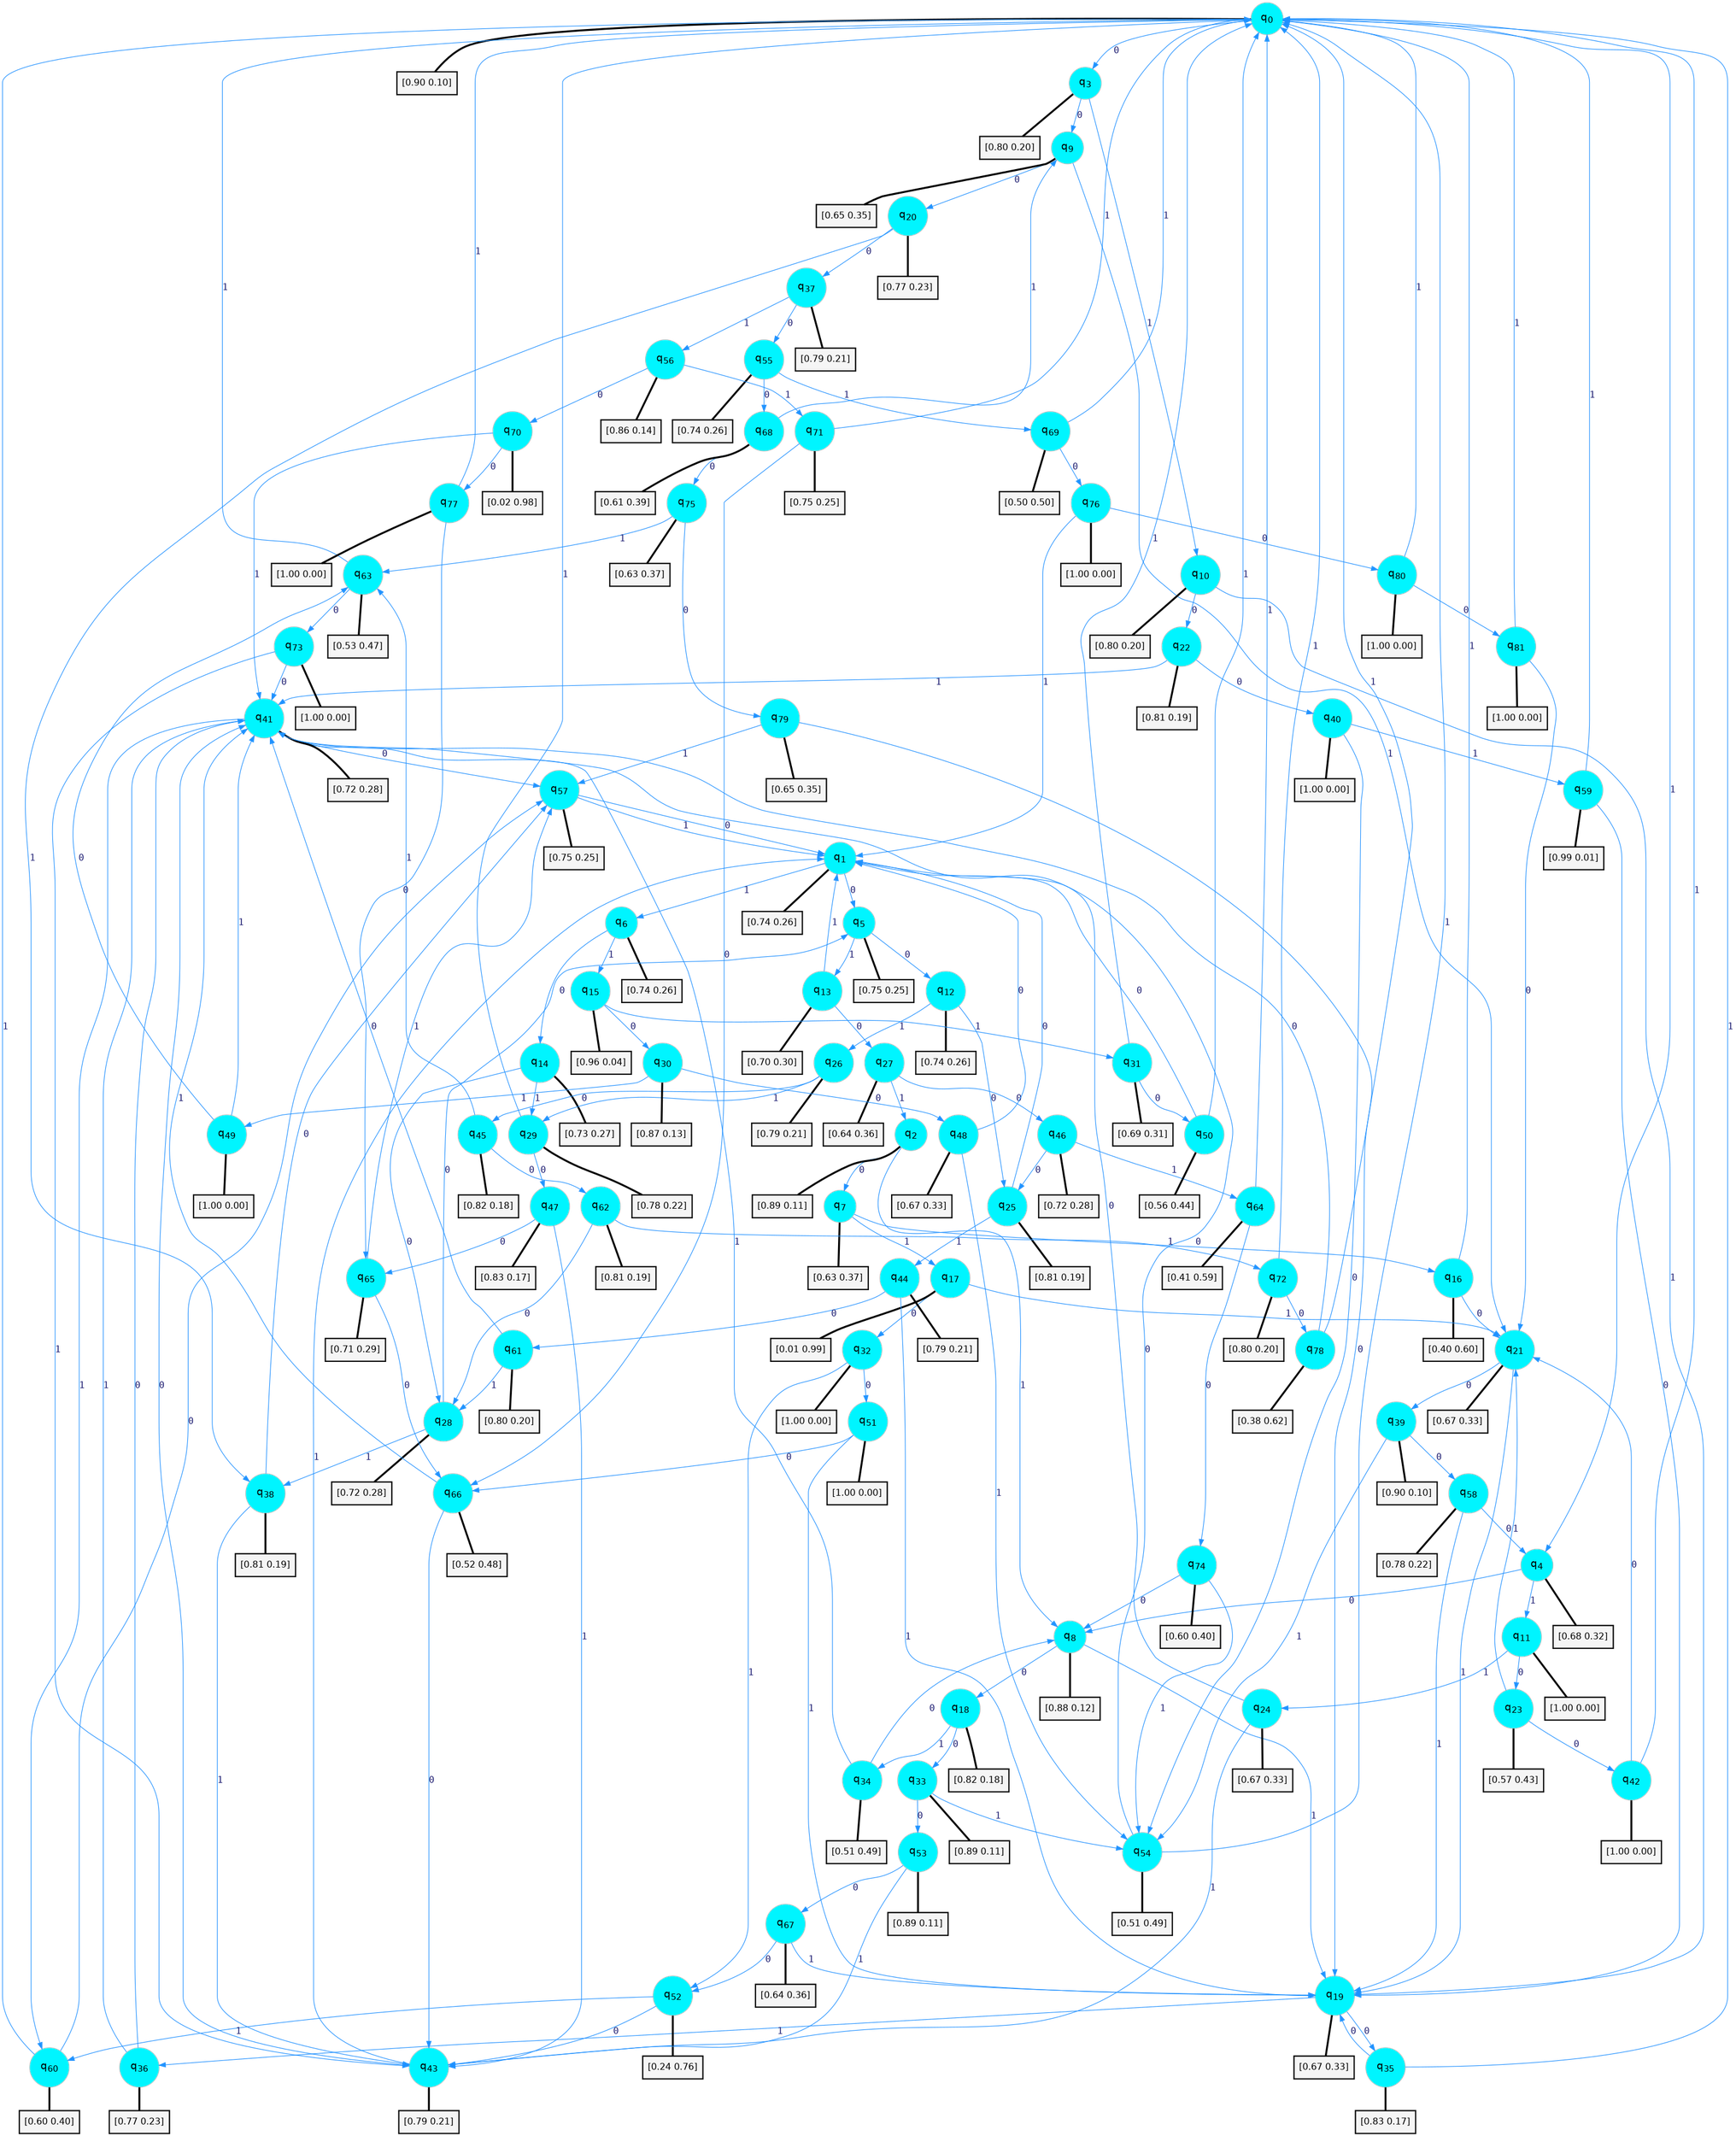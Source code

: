 digraph G {
graph [
bgcolor=transparent, dpi=300, rankdir=TD, size="40,25"];
node [
color=gray, fillcolor=turquoise1, fontcolor=black, fontname=Helvetica, fontsize=16, fontweight=bold, shape=circle, style=filled];
edge [
arrowsize=1, color=dodgerblue1, fontcolor=midnightblue, fontname=courier, fontweight=bold, penwidth=1, style=solid, weight=20];
0[label=<q<SUB>0</SUB>>];
1[label=<q<SUB>1</SUB>>];
2[label=<q<SUB>2</SUB>>];
3[label=<q<SUB>3</SUB>>];
4[label=<q<SUB>4</SUB>>];
5[label=<q<SUB>5</SUB>>];
6[label=<q<SUB>6</SUB>>];
7[label=<q<SUB>7</SUB>>];
8[label=<q<SUB>8</SUB>>];
9[label=<q<SUB>9</SUB>>];
10[label=<q<SUB>10</SUB>>];
11[label=<q<SUB>11</SUB>>];
12[label=<q<SUB>12</SUB>>];
13[label=<q<SUB>13</SUB>>];
14[label=<q<SUB>14</SUB>>];
15[label=<q<SUB>15</SUB>>];
16[label=<q<SUB>16</SUB>>];
17[label=<q<SUB>17</SUB>>];
18[label=<q<SUB>18</SUB>>];
19[label=<q<SUB>19</SUB>>];
20[label=<q<SUB>20</SUB>>];
21[label=<q<SUB>21</SUB>>];
22[label=<q<SUB>22</SUB>>];
23[label=<q<SUB>23</SUB>>];
24[label=<q<SUB>24</SUB>>];
25[label=<q<SUB>25</SUB>>];
26[label=<q<SUB>26</SUB>>];
27[label=<q<SUB>27</SUB>>];
28[label=<q<SUB>28</SUB>>];
29[label=<q<SUB>29</SUB>>];
30[label=<q<SUB>30</SUB>>];
31[label=<q<SUB>31</SUB>>];
32[label=<q<SUB>32</SUB>>];
33[label=<q<SUB>33</SUB>>];
34[label=<q<SUB>34</SUB>>];
35[label=<q<SUB>35</SUB>>];
36[label=<q<SUB>36</SUB>>];
37[label=<q<SUB>37</SUB>>];
38[label=<q<SUB>38</SUB>>];
39[label=<q<SUB>39</SUB>>];
40[label=<q<SUB>40</SUB>>];
41[label=<q<SUB>41</SUB>>];
42[label=<q<SUB>42</SUB>>];
43[label=<q<SUB>43</SUB>>];
44[label=<q<SUB>44</SUB>>];
45[label=<q<SUB>45</SUB>>];
46[label=<q<SUB>46</SUB>>];
47[label=<q<SUB>47</SUB>>];
48[label=<q<SUB>48</SUB>>];
49[label=<q<SUB>49</SUB>>];
50[label=<q<SUB>50</SUB>>];
51[label=<q<SUB>51</SUB>>];
52[label=<q<SUB>52</SUB>>];
53[label=<q<SUB>53</SUB>>];
54[label=<q<SUB>54</SUB>>];
55[label=<q<SUB>55</SUB>>];
56[label=<q<SUB>56</SUB>>];
57[label=<q<SUB>57</SUB>>];
58[label=<q<SUB>58</SUB>>];
59[label=<q<SUB>59</SUB>>];
60[label=<q<SUB>60</SUB>>];
61[label=<q<SUB>61</SUB>>];
62[label=<q<SUB>62</SUB>>];
63[label=<q<SUB>63</SUB>>];
64[label=<q<SUB>64</SUB>>];
65[label=<q<SUB>65</SUB>>];
66[label=<q<SUB>66</SUB>>];
67[label=<q<SUB>67</SUB>>];
68[label=<q<SUB>68</SUB>>];
69[label=<q<SUB>69</SUB>>];
70[label=<q<SUB>70</SUB>>];
71[label=<q<SUB>71</SUB>>];
72[label=<q<SUB>72</SUB>>];
73[label=<q<SUB>73</SUB>>];
74[label=<q<SUB>74</SUB>>];
75[label=<q<SUB>75</SUB>>];
76[label=<q<SUB>76</SUB>>];
77[label=<q<SUB>77</SUB>>];
78[label=<q<SUB>78</SUB>>];
79[label=<q<SUB>79</SUB>>];
80[label=<q<SUB>80</SUB>>];
81[label=<q<SUB>81</SUB>>];
82[label="[0.90 0.10]", shape=box,fontcolor=black, fontname=Helvetica, fontsize=14, penwidth=2, fillcolor=whitesmoke,color=black];
83[label="[0.74 0.26]", shape=box,fontcolor=black, fontname=Helvetica, fontsize=14, penwidth=2, fillcolor=whitesmoke,color=black];
84[label="[0.89 0.11]", shape=box,fontcolor=black, fontname=Helvetica, fontsize=14, penwidth=2, fillcolor=whitesmoke,color=black];
85[label="[0.80 0.20]", shape=box,fontcolor=black, fontname=Helvetica, fontsize=14, penwidth=2, fillcolor=whitesmoke,color=black];
86[label="[0.68 0.32]", shape=box,fontcolor=black, fontname=Helvetica, fontsize=14, penwidth=2, fillcolor=whitesmoke,color=black];
87[label="[0.75 0.25]", shape=box,fontcolor=black, fontname=Helvetica, fontsize=14, penwidth=2, fillcolor=whitesmoke,color=black];
88[label="[0.74 0.26]", shape=box,fontcolor=black, fontname=Helvetica, fontsize=14, penwidth=2, fillcolor=whitesmoke,color=black];
89[label="[0.63 0.37]", shape=box,fontcolor=black, fontname=Helvetica, fontsize=14, penwidth=2, fillcolor=whitesmoke,color=black];
90[label="[0.88 0.12]", shape=box,fontcolor=black, fontname=Helvetica, fontsize=14, penwidth=2, fillcolor=whitesmoke,color=black];
91[label="[0.65 0.35]", shape=box,fontcolor=black, fontname=Helvetica, fontsize=14, penwidth=2, fillcolor=whitesmoke,color=black];
92[label="[0.80 0.20]", shape=box,fontcolor=black, fontname=Helvetica, fontsize=14, penwidth=2, fillcolor=whitesmoke,color=black];
93[label="[1.00 0.00]", shape=box,fontcolor=black, fontname=Helvetica, fontsize=14, penwidth=2, fillcolor=whitesmoke,color=black];
94[label="[0.74 0.26]", shape=box,fontcolor=black, fontname=Helvetica, fontsize=14, penwidth=2, fillcolor=whitesmoke,color=black];
95[label="[0.70 0.30]", shape=box,fontcolor=black, fontname=Helvetica, fontsize=14, penwidth=2, fillcolor=whitesmoke,color=black];
96[label="[0.73 0.27]", shape=box,fontcolor=black, fontname=Helvetica, fontsize=14, penwidth=2, fillcolor=whitesmoke,color=black];
97[label="[0.96 0.04]", shape=box,fontcolor=black, fontname=Helvetica, fontsize=14, penwidth=2, fillcolor=whitesmoke,color=black];
98[label="[0.40 0.60]", shape=box,fontcolor=black, fontname=Helvetica, fontsize=14, penwidth=2, fillcolor=whitesmoke,color=black];
99[label="[0.01 0.99]", shape=box,fontcolor=black, fontname=Helvetica, fontsize=14, penwidth=2, fillcolor=whitesmoke,color=black];
100[label="[0.82 0.18]", shape=box,fontcolor=black, fontname=Helvetica, fontsize=14, penwidth=2, fillcolor=whitesmoke,color=black];
101[label="[0.67 0.33]", shape=box,fontcolor=black, fontname=Helvetica, fontsize=14, penwidth=2, fillcolor=whitesmoke,color=black];
102[label="[0.77 0.23]", shape=box,fontcolor=black, fontname=Helvetica, fontsize=14, penwidth=2, fillcolor=whitesmoke,color=black];
103[label="[0.67 0.33]", shape=box,fontcolor=black, fontname=Helvetica, fontsize=14, penwidth=2, fillcolor=whitesmoke,color=black];
104[label="[0.81 0.19]", shape=box,fontcolor=black, fontname=Helvetica, fontsize=14, penwidth=2, fillcolor=whitesmoke,color=black];
105[label="[0.57 0.43]", shape=box,fontcolor=black, fontname=Helvetica, fontsize=14, penwidth=2, fillcolor=whitesmoke,color=black];
106[label="[0.67 0.33]", shape=box,fontcolor=black, fontname=Helvetica, fontsize=14, penwidth=2, fillcolor=whitesmoke,color=black];
107[label="[0.81 0.19]", shape=box,fontcolor=black, fontname=Helvetica, fontsize=14, penwidth=2, fillcolor=whitesmoke,color=black];
108[label="[0.79 0.21]", shape=box,fontcolor=black, fontname=Helvetica, fontsize=14, penwidth=2, fillcolor=whitesmoke,color=black];
109[label="[0.64 0.36]", shape=box,fontcolor=black, fontname=Helvetica, fontsize=14, penwidth=2, fillcolor=whitesmoke,color=black];
110[label="[0.72 0.28]", shape=box,fontcolor=black, fontname=Helvetica, fontsize=14, penwidth=2, fillcolor=whitesmoke,color=black];
111[label="[0.78 0.22]", shape=box,fontcolor=black, fontname=Helvetica, fontsize=14, penwidth=2, fillcolor=whitesmoke,color=black];
112[label="[0.87 0.13]", shape=box,fontcolor=black, fontname=Helvetica, fontsize=14, penwidth=2, fillcolor=whitesmoke,color=black];
113[label="[0.69 0.31]", shape=box,fontcolor=black, fontname=Helvetica, fontsize=14, penwidth=2, fillcolor=whitesmoke,color=black];
114[label="[1.00 0.00]", shape=box,fontcolor=black, fontname=Helvetica, fontsize=14, penwidth=2, fillcolor=whitesmoke,color=black];
115[label="[0.89 0.11]", shape=box,fontcolor=black, fontname=Helvetica, fontsize=14, penwidth=2, fillcolor=whitesmoke,color=black];
116[label="[0.51 0.49]", shape=box,fontcolor=black, fontname=Helvetica, fontsize=14, penwidth=2, fillcolor=whitesmoke,color=black];
117[label="[0.83 0.17]", shape=box,fontcolor=black, fontname=Helvetica, fontsize=14, penwidth=2, fillcolor=whitesmoke,color=black];
118[label="[0.77 0.23]", shape=box,fontcolor=black, fontname=Helvetica, fontsize=14, penwidth=2, fillcolor=whitesmoke,color=black];
119[label="[0.79 0.21]", shape=box,fontcolor=black, fontname=Helvetica, fontsize=14, penwidth=2, fillcolor=whitesmoke,color=black];
120[label="[0.81 0.19]", shape=box,fontcolor=black, fontname=Helvetica, fontsize=14, penwidth=2, fillcolor=whitesmoke,color=black];
121[label="[0.90 0.10]", shape=box,fontcolor=black, fontname=Helvetica, fontsize=14, penwidth=2, fillcolor=whitesmoke,color=black];
122[label="[1.00 0.00]", shape=box,fontcolor=black, fontname=Helvetica, fontsize=14, penwidth=2, fillcolor=whitesmoke,color=black];
123[label="[0.72 0.28]", shape=box,fontcolor=black, fontname=Helvetica, fontsize=14, penwidth=2, fillcolor=whitesmoke,color=black];
124[label="[1.00 0.00]", shape=box,fontcolor=black, fontname=Helvetica, fontsize=14, penwidth=2, fillcolor=whitesmoke,color=black];
125[label="[0.79 0.21]", shape=box,fontcolor=black, fontname=Helvetica, fontsize=14, penwidth=2, fillcolor=whitesmoke,color=black];
126[label="[0.79 0.21]", shape=box,fontcolor=black, fontname=Helvetica, fontsize=14, penwidth=2, fillcolor=whitesmoke,color=black];
127[label="[0.82 0.18]", shape=box,fontcolor=black, fontname=Helvetica, fontsize=14, penwidth=2, fillcolor=whitesmoke,color=black];
128[label="[0.72 0.28]", shape=box,fontcolor=black, fontname=Helvetica, fontsize=14, penwidth=2, fillcolor=whitesmoke,color=black];
129[label="[0.83 0.17]", shape=box,fontcolor=black, fontname=Helvetica, fontsize=14, penwidth=2, fillcolor=whitesmoke,color=black];
130[label="[0.67 0.33]", shape=box,fontcolor=black, fontname=Helvetica, fontsize=14, penwidth=2, fillcolor=whitesmoke,color=black];
131[label="[1.00 0.00]", shape=box,fontcolor=black, fontname=Helvetica, fontsize=14, penwidth=2, fillcolor=whitesmoke,color=black];
132[label="[0.56 0.44]", shape=box,fontcolor=black, fontname=Helvetica, fontsize=14, penwidth=2, fillcolor=whitesmoke,color=black];
133[label="[1.00 0.00]", shape=box,fontcolor=black, fontname=Helvetica, fontsize=14, penwidth=2, fillcolor=whitesmoke,color=black];
134[label="[0.24 0.76]", shape=box,fontcolor=black, fontname=Helvetica, fontsize=14, penwidth=2, fillcolor=whitesmoke,color=black];
135[label="[0.89 0.11]", shape=box,fontcolor=black, fontname=Helvetica, fontsize=14, penwidth=2, fillcolor=whitesmoke,color=black];
136[label="[0.51 0.49]", shape=box,fontcolor=black, fontname=Helvetica, fontsize=14, penwidth=2, fillcolor=whitesmoke,color=black];
137[label="[0.74 0.26]", shape=box,fontcolor=black, fontname=Helvetica, fontsize=14, penwidth=2, fillcolor=whitesmoke,color=black];
138[label="[0.86 0.14]", shape=box,fontcolor=black, fontname=Helvetica, fontsize=14, penwidth=2, fillcolor=whitesmoke,color=black];
139[label="[0.75 0.25]", shape=box,fontcolor=black, fontname=Helvetica, fontsize=14, penwidth=2, fillcolor=whitesmoke,color=black];
140[label="[0.78 0.22]", shape=box,fontcolor=black, fontname=Helvetica, fontsize=14, penwidth=2, fillcolor=whitesmoke,color=black];
141[label="[0.99 0.01]", shape=box,fontcolor=black, fontname=Helvetica, fontsize=14, penwidth=2, fillcolor=whitesmoke,color=black];
142[label="[0.60 0.40]", shape=box,fontcolor=black, fontname=Helvetica, fontsize=14, penwidth=2, fillcolor=whitesmoke,color=black];
143[label="[0.80 0.20]", shape=box,fontcolor=black, fontname=Helvetica, fontsize=14, penwidth=2, fillcolor=whitesmoke,color=black];
144[label="[0.81 0.19]", shape=box,fontcolor=black, fontname=Helvetica, fontsize=14, penwidth=2, fillcolor=whitesmoke,color=black];
145[label="[0.53 0.47]", shape=box,fontcolor=black, fontname=Helvetica, fontsize=14, penwidth=2, fillcolor=whitesmoke,color=black];
146[label="[0.41 0.59]", shape=box,fontcolor=black, fontname=Helvetica, fontsize=14, penwidth=2, fillcolor=whitesmoke,color=black];
147[label="[0.71 0.29]", shape=box,fontcolor=black, fontname=Helvetica, fontsize=14, penwidth=2, fillcolor=whitesmoke,color=black];
148[label="[0.52 0.48]", shape=box,fontcolor=black, fontname=Helvetica, fontsize=14, penwidth=2, fillcolor=whitesmoke,color=black];
149[label="[0.64 0.36]", shape=box,fontcolor=black, fontname=Helvetica, fontsize=14, penwidth=2, fillcolor=whitesmoke,color=black];
150[label="[0.61 0.39]", shape=box,fontcolor=black, fontname=Helvetica, fontsize=14, penwidth=2, fillcolor=whitesmoke,color=black];
151[label="[0.50 0.50]", shape=box,fontcolor=black, fontname=Helvetica, fontsize=14, penwidth=2, fillcolor=whitesmoke,color=black];
152[label="[0.02 0.98]", shape=box,fontcolor=black, fontname=Helvetica, fontsize=14, penwidth=2, fillcolor=whitesmoke,color=black];
153[label="[0.75 0.25]", shape=box,fontcolor=black, fontname=Helvetica, fontsize=14, penwidth=2, fillcolor=whitesmoke,color=black];
154[label="[0.80 0.20]", shape=box,fontcolor=black, fontname=Helvetica, fontsize=14, penwidth=2, fillcolor=whitesmoke,color=black];
155[label="[1.00 0.00]", shape=box,fontcolor=black, fontname=Helvetica, fontsize=14, penwidth=2, fillcolor=whitesmoke,color=black];
156[label="[0.60 0.40]", shape=box,fontcolor=black, fontname=Helvetica, fontsize=14, penwidth=2, fillcolor=whitesmoke,color=black];
157[label="[0.63 0.37]", shape=box,fontcolor=black, fontname=Helvetica, fontsize=14, penwidth=2, fillcolor=whitesmoke,color=black];
158[label="[1.00 0.00]", shape=box,fontcolor=black, fontname=Helvetica, fontsize=14, penwidth=2, fillcolor=whitesmoke,color=black];
159[label="[1.00 0.00]", shape=box,fontcolor=black, fontname=Helvetica, fontsize=14, penwidth=2, fillcolor=whitesmoke,color=black];
160[label="[0.38 0.62]", shape=box,fontcolor=black, fontname=Helvetica, fontsize=14, penwidth=2, fillcolor=whitesmoke,color=black];
161[label="[0.65 0.35]", shape=box,fontcolor=black, fontname=Helvetica, fontsize=14, penwidth=2, fillcolor=whitesmoke,color=black];
162[label="[1.00 0.00]", shape=box,fontcolor=black, fontname=Helvetica, fontsize=14, penwidth=2, fillcolor=whitesmoke,color=black];
163[label="[1.00 0.00]", shape=box,fontcolor=black, fontname=Helvetica, fontsize=14, penwidth=2, fillcolor=whitesmoke,color=black];
0->3 [label=0];
0->4 [label=1];
0->82 [arrowhead=none, penwidth=3,color=black];
1->5 [label=0];
1->6 [label=1];
1->83 [arrowhead=none, penwidth=3,color=black];
2->7 [label=0];
2->8 [label=1];
2->84 [arrowhead=none, penwidth=3,color=black];
3->9 [label=0];
3->10 [label=1];
3->85 [arrowhead=none, penwidth=3,color=black];
4->8 [label=0];
4->11 [label=1];
4->86 [arrowhead=none, penwidth=3,color=black];
5->12 [label=0];
5->13 [label=1];
5->87 [arrowhead=none, penwidth=3,color=black];
6->14 [label=0];
6->15 [label=1];
6->88 [arrowhead=none, penwidth=3,color=black];
7->16 [label=0];
7->17 [label=1];
7->89 [arrowhead=none, penwidth=3,color=black];
8->18 [label=0];
8->19 [label=1];
8->90 [arrowhead=none, penwidth=3,color=black];
9->20 [label=0];
9->21 [label=1];
9->91 [arrowhead=none, penwidth=3,color=black];
10->22 [label=0];
10->19 [label=1];
10->92 [arrowhead=none, penwidth=3,color=black];
11->23 [label=0];
11->24 [label=1];
11->93 [arrowhead=none, penwidth=3,color=black];
12->25 [label=0];
12->26 [label=1];
12->94 [arrowhead=none, penwidth=3,color=black];
13->27 [label=0];
13->1 [label=1];
13->95 [arrowhead=none, penwidth=3,color=black];
14->28 [label=0];
14->29 [label=1];
14->96 [arrowhead=none, penwidth=3,color=black];
15->30 [label=0];
15->31 [label=1];
15->97 [arrowhead=none, penwidth=3,color=black];
16->21 [label=0];
16->0 [label=1];
16->98 [arrowhead=none, penwidth=3,color=black];
17->32 [label=0];
17->21 [label=1];
17->99 [arrowhead=none, penwidth=3,color=black];
18->33 [label=0];
18->34 [label=1];
18->100 [arrowhead=none, penwidth=3,color=black];
19->35 [label=0];
19->36 [label=1];
19->101 [arrowhead=none, penwidth=3,color=black];
20->37 [label=0];
20->38 [label=1];
20->102 [arrowhead=none, penwidth=3,color=black];
21->39 [label=0];
21->19 [label=1];
21->103 [arrowhead=none, penwidth=3,color=black];
22->40 [label=0];
22->41 [label=1];
22->104 [arrowhead=none, penwidth=3,color=black];
23->42 [label=0];
23->21 [label=1];
23->105 [arrowhead=none, penwidth=3,color=black];
24->41 [label=0];
24->43 [label=1];
24->106 [arrowhead=none, penwidth=3,color=black];
25->1 [label=0];
25->44 [label=1];
25->107 [arrowhead=none, penwidth=3,color=black];
26->45 [label=0];
26->29 [label=1];
26->108 [arrowhead=none, penwidth=3,color=black];
27->46 [label=0];
27->2 [label=1];
27->109 [arrowhead=none, penwidth=3,color=black];
28->5 [label=0];
28->38 [label=1];
28->110 [arrowhead=none, penwidth=3,color=black];
29->47 [label=0];
29->0 [label=1];
29->111 [arrowhead=none, penwidth=3,color=black];
30->48 [label=0];
30->49 [label=1];
30->112 [arrowhead=none, penwidth=3,color=black];
31->50 [label=0];
31->0 [label=1];
31->113 [arrowhead=none, penwidth=3,color=black];
32->51 [label=0];
32->52 [label=1];
32->114 [arrowhead=none, penwidth=3,color=black];
33->53 [label=0];
33->54 [label=1];
33->115 [arrowhead=none, penwidth=3,color=black];
34->8 [label=0];
34->41 [label=1];
34->116 [arrowhead=none, penwidth=3,color=black];
35->19 [label=0];
35->0 [label=1];
35->117 [arrowhead=none, penwidth=3,color=black];
36->41 [label=0];
36->41 [label=1];
36->118 [arrowhead=none, penwidth=3,color=black];
37->55 [label=0];
37->56 [label=1];
37->119 [arrowhead=none, penwidth=3,color=black];
38->57 [label=0];
38->43 [label=1];
38->120 [arrowhead=none, penwidth=3,color=black];
39->58 [label=0];
39->54 [label=1];
39->121 [arrowhead=none, penwidth=3,color=black];
40->54 [label=0];
40->59 [label=1];
40->122 [arrowhead=none, penwidth=3,color=black];
41->57 [label=0];
41->60 [label=1];
41->123 [arrowhead=none, penwidth=3,color=black];
42->21 [label=0];
42->0 [label=1];
42->124 [arrowhead=none, penwidth=3,color=black];
43->41 [label=0];
43->1 [label=1];
43->125 [arrowhead=none, penwidth=3,color=black];
44->61 [label=0];
44->19 [label=1];
44->126 [arrowhead=none, penwidth=3,color=black];
45->62 [label=0];
45->63 [label=1];
45->127 [arrowhead=none, penwidth=3,color=black];
46->25 [label=0];
46->64 [label=1];
46->128 [arrowhead=none, penwidth=3,color=black];
47->65 [label=0];
47->43 [label=1];
47->129 [arrowhead=none, penwidth=3,color=black];
48->1 [label=0];
48->54 [label=1];
48->130 [arrowhead=none, penwidth=3,color=black];
49->63 [label=0];
49->41 [label=1];
49->131 [arrowhead=none, penwidth=3,color=black];
50->1 [label=0];
50->0 [label=1];
50->132 [arrowhead=none, penwidth=3,color=black];
51->66 [label=0];
51->19 [label=1];
51->133 [arrowhead=none, penwidth=3,color=black];
52->43 [label=0];
52->60 [label=1];
52->134 [arrowhead=none, penwidth=3,color=black];
53->67 [label=0];
53->43 [label=1];
53->135 [arrowhead=none, penwidth=3,color=black];
54->1 [label=0];
54->0 [label=1];
54->136 [arrowhead=none, penwidth=3,color=black];
55->68 [label=0];
55->69 [label=1];
55->137 [arrowhead=none, penwidth=3,color=black];
56->70 [label=0];
56->71 [label=1];
56->138 [arrowhead=none, penwidth=3,color=black];
57->1 [label=0];
57->1 [label=1];
57->139 [arrowhead=none, penwidth=3,color=black];
58->4 [label=0];
58->19 [label=1];
58->140 [arrowhead=none, penwidth=3,color=black];
59->19 [label=0];
59->0 [label=1];
59->141 [arrowhead=none, penwidth=3,color=black];
60->57 [label=0];
60->0 [label=1];
60->142 [arrowhead=none, penwidth=3,color=black];
61->41 [label=0];
61->28 [label=1];
61->143 [arrowhead=none, penwidth=3,color=black];
62->28 [label=0];
62->72 [label=1];
62->144 [arrowhead=none, penwidth=3,color=black];
63->73 [label=0];
63->0 [label=1];
63->145 [arrowhead=none, penwidth=3,color=black];
64->74 [label=0];
64->0 [label=1];
64->146 [arrowhead=none, penwidth=3,color=black];
65->66 [label=0];
65->57 [label=1];
65->147 [arrowhead=none, penwidth=3,color=black];
66->43 [label=0];
66->41 [label=1];
66->148 [arrowhead=none, penwidth=3,color=black];
67->52 [label=0];
67->19 [label=1];
67->149 [arrowhead=none, penwidth=3,color=black];
68->75 [label=0];
68->9 [label=1];
68->150 [arrowhead=none, penwidth=3,color=black];
69->76 [label=0];
69->0 [label=1];
69->151 [arrowhead=none, penwidth=3,color=black];
70->77 [label=0];
70->41 [label=1];
70->152 [arrowhead=none, penwidth=3,color=black];
71->66 [label=0];
71->0 [label=1];
71->153 [arrowhead=none, penwidth=3,color=black];
72->78 [label=0];
72->0 [label=1];
72->154 [arrowhead=none, penwidth=3,color=black];
73->41 [label=0];
73->43 [label=1];
73->155 [arrowhead=none, penwidth=3,color=black];
74->8 [label=0];
74->54 [label=1];
74->156 [arrowhead=none, penwidth=3,color=black];
75->79 [label=0];
75->63 [label=1];
75->157 [arrowhead=none, penwidth=3,color=black];
76->80 [label=0];
76->1 [label=1];
76->158 [arrowhead=none, penwidth=3,color=black];
77->65 [label=0];
77->0 [label=1];
77->159 [arrowhead=none, penwidth=3,color=black];
78->41 [label=0];
78->0 [label=1];
78->160 [arrowhead=none, penwidth=3,color=black];
79->19 [label=0];
79->57 [label=1];
79->161 [arrowhead=none, penwidth=3,color=black];
80->81 [label=0];
80->0 [label=1];
80->162 [arrowhead=none, penwidth=3,color=black];
81->21 [label=0];
81->0 [label=1];
81->163 [arrowhead=none, penwidth=3,color=black];
}
